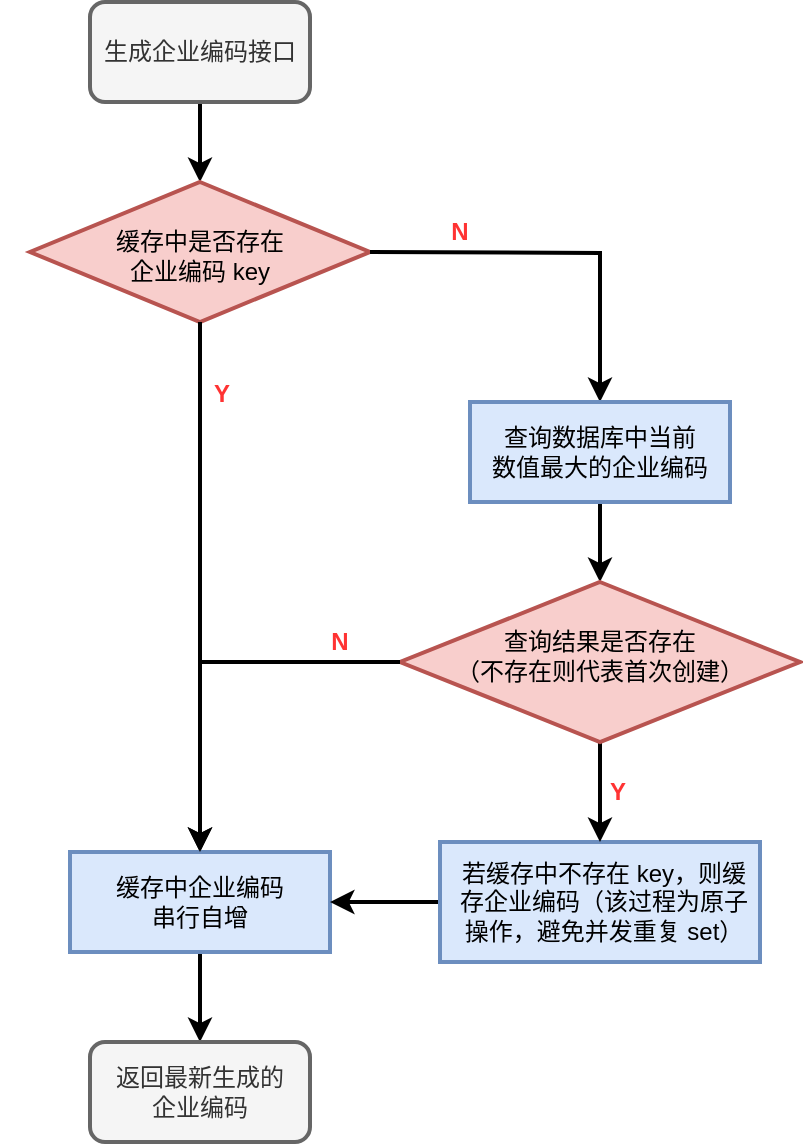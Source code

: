 <mxfile version="17.2.4" type="github"><diagram id="tmiJXrZ73r0dnNJ6r73J" name="Page-1"><mxGraphModel dx="946" dy="614" grid="1" gridSize="10" guides="1" tooltips="1" connect="1" arrows="1" fold="1" page="1" pageScale="1" pageWidth="827" pageHeight="1169" math="0" shadow="0"><root><mxCell id="0"/><mxCell id="1" parent="0"/><mxCell id="1qDgLhb4hzrxyd77R_LJ-22" style="edgeStyle=orthogonalEdgeStyle;rounded=0;sketch=0;orthogonalLoop=1;jettySize=auto;html=1;entryX=0.5;entryY=0;entryDx=0;entryDy=0;shadow=0;fontColor=#FF3333;strokeWidth=2;" edge="1" parent="1" source="1qDgLhb4hzrxyd77R_LJ-1" target="1qDgLhb4hzrxyd77R_LJ-2"><mxGeometry relative="1" as="geometry"/></mxCell><mxCell id="1qDgLhb4hzrxyd77R_LJ-1" value="生成企业编码接口" style="rounded=1;whiteSpace=wrap;html=1;fillColor=#f5f5f5;strokeColor=#666666;fontColor=#333333;strokeWidth=2;" vertex="1" parent="1"><mxGeometry x="340" y="80" width="110" height="50" as="geometry"/></mxCell><mxCell id="1qDgLhb4hzrxyd77R_LJ-2" value="" style="rhombus;whiteSpace=wrap;html=1;fillColor=#f8cecc;strokeColor=#b85450;strokeWidth=2;" vertex="1" parent="1"><mxGeometry x="310" y="170" width="170" height="70" as="geometry"/></mxCell><mxCell id="1qDgLhb4hzrxyd77R_LJ-20" style="edgeStyle=orthogonalEdgeStyle;rounded=0;orthogonalLoop=1;jettySize=auto;html=1;entryX=0.5;entryY=0;entryDx=0;entryDy=0;shadow=0;sketch=0;strokeWidth=2;" edge="1" parent="1" target="1qDgLhb4hzrxyd77R_LJ-4"><mxGeometry relative="1" as="geometry"><mxPoint x="480" y="205" as="sourcePoint"/><mxPoint x="595" y="275" as="targetPoint"/></mxGeometry></mxCell><mxCell id="1qDgLhb4hzrxyd77R_LJ-30" style="edgeStyle=orthogonalEdgeStyle;rounded=0;sketch=0;orthogonalLoop=1;jettySize=auto;html=1;entryX=0.5;entryY=0;entryDx=0;entryDy=0;shadow=0;fontColor=#FF3333;exitX=0.5;exitY=1;exitDx=0;exitDy=0;strokeWidth=2;" edge="1" parent="1" source="1qDgLhb4hzrxyd77R_LJ-2" target="1qDgLhb4hzrxyd77R_LJ-8"><mxGeometry relative="1" as="geometry"/></mxCell><mxCell id="1qDgLhb4hzrxyd77R_LJ-3" value="缓存中是否存在&lt;br&gt;企业编码 key" style="text;html=1;strokeColor=none;fillColor=none;align=center;verticalAlign=middle;whiteSpace=wrap;rounded=0;" vertex="1" parent="1"><mxGeometry x="295" y="192" width="200" height="30" as="geometry"/></mxCell><mxCell id="1qDgLhb4hzrxyd77R_LJ-25" style="edgeStyle=orthogonalEdgeStyle;rounded=0;sketch=0;orthogonalLoop=1;jettySize=auto;html=1;entryX=0.5;entryY=0;entryDx=0;entryDy=0;shadow=0;fontColor=#FF3333;strokeWidth=2;" edge="1" parent="1" source="1qDgLhb4hzrxyd77R_LJ-4" target="1qDgLhb4hzrxyd77R_LJ-18"><mxGeometry relative="1" as="geometry"/></mxCell><mxCell id="1qDgLhb4hzrxyd77R_LJ-4" value="" style="rounded=0;whiteSpace=wrap;html=1;fillColor=#dae8fc;strokeColor=#6c8ebf;strokeWidth=2;" vertex="1" parent="1"><mxGeometry x="530" y="280" width="130" height="50" as="geometry"/></mxCell><mxCell id="1qDgLhb4hzrxyd77R_LJ-5" value="查询数据库中当前&lt;br&gt;数值最大的企业编码" style="text;html=1;strokeColor=none;fillColor=none;align=center;verticalAlign=middle;whiteSpace=wrap;rounded=0;" vertex="1" parent="1"><mxGeometry x="540" y="290" width="110" height="30" as="geometry"/></mxCell><mxCell id="1qDgLhb4hzrxyd77R_LJ-33" style="edgeStyle=orthogonalEdgeStyle;rounded=0;sketch=0;orthogonalLoop=1;jettySize=auto;html=1;entryX=0.5;entryY=0;entryDx=0;entryDy=0;shadow=0;fontColor=#FF3333;strokeWidth=2;" edge="1" parent="1" source="1qDgLhb4hzrxyd77R_LJ-8" target="1qDgLhb4hzrxyd77R_LJ-11"><mxGeometry relative="1" as="geometry"/></mxCell><mxCell id="1qDgLhb4hzrxyd77R_LJ-8" value="" style="rounded=0;whiteSpace=wrap;html=1;fillColor=#dae8fc;strokeColor=#6c8ebf;strokeWidth=2;" vertex="1" parent="1"><mxGeometry x="330" y="505" width="130" height="50" as="geometry"/></mxCell><mxCell id="1qDgLhb4hzrxyd77R_LJ-7" value="缓存中企业编码&lt;br&gt;串行自增" style="text;html=1;strokeColor=none;fillColor=none;align=center;verticalAlign=middle;whiteSpace=wrap;rounded=0;" vertex="1" parent="1"><mxGeometry x="330" y="515" width="130" height="30" as="geometry"/></mxCell><mxCell id="1qDgLhb4hzrxyd77R_LJ-11" value="返回最新生成的&lt;br&gt;企业编码" style="rounded=1;whiteSpace=wrap;html=1;fillColor=#f5f5f5;fontColor=#333333;strokeColor=#666666;strokeWidth=2;" vertex="1" parent="1"><mxGeometry x="340" y="600" width="110" height="50" as="geometry"/></mxCell><mxCell id="1qDgLhb4hzrxyd77R_LJ-28" style="edgeStyle=orthogonalEdgeStyle;rounded=0;sketch=0;orthogonalLoop=1;jettySize=auto;html=1;entryX=1;entryY=0.5;entryDx=0;entryDy=0;shadow=0;fontColor=#FF3333;strokeWidth=2;" edge="1" parent="1" source="1qDgLhb4hzrxyd77R_LJ-13" target="1qDgLhb4hzrxyd77R_LJ-7"><mxGeometry relative="1" as="geometry"/></mxCell><mxCell id="1qDgLhb4hzrxyd77R_LJ-13" value="" style="rounded=0;whiteSpace=wrap;html=1;fillColor=#dae8fc;strokeColor=#6c8ebf;strokeWidth=2;" vertex="1" parent="1"><mxGeometry x="515" y="500" width="160" height="60" as="geometry"/></mxCell><mxCell id="1qDgLhb4hzrxyd77R_LJ-14" value="若缓存中不存在 key，则缓存企业编码（该过程为原子操作，避免并发重复 set）" style="text;html=1;strokeColor=none;fillColor=none;align=center;verticalAlign=middle;whiteSpace=wrap;rounded=0;" vertex="1" parent="1"><mxGeometry x="522.5" y="515" width="147.5" height="30" as="geometry"/></mxCell><mxCell id="1qDgLhb4hzrxyd77R_LJ-26" style="edgeStyle=orthogonalEdgeStyle;rounded=0;sketch=0;orthogonalLoop=1;jettySize=auto;html=1;entryX=0.5;entryY=0;entryDx=0;entryDy=0;shadow=0;fontColor=#FF3333;strokeWidth=2;" edge="1" parent="1" source="1qDgLhb4hzrxyd77R_LJ-18" target="1qDgLhb4hzrxyd77R_LJ-13"><mxGeometry relative="1" as="geometry"/></mxCell><mxCell id="1qDgLhb4hzrxyd77R_LJ-18" value="" style="rhombus;whiteSpace=wrap;html=1;fillColor=#f8cecc;strokeColor=#b85450;strokeWidth=2;" vertex="1" parent="1"><mxGeometry x="495" y="370" width="200" height="80" as="geometry"/></mxCell><mxCell id="1qDgLhb4hzrxyd77R_LJ-29" style="edgeStyle=orthogonalEdgeStyle;rounded=0;sketch=0;orthogonalLoop=1;jettySize=auto;html=1;entryX=0.5;entryY=0;entryDx=0;entryDy=0;shadow=0;fontColor=#FF3333;strokeWidth=2;" edge="1" parent="1" source="1qDgLhb4hzrxyd77R_LJ-19" target="1qDgLhb4hzrxyd77R_LJ-8"><mxGeometry relative="1" as="geometry"><Array as="points"><mxPoint x="395" y="410"/></Array></mxGeometry></mxCell><mxCell id="1qDgLhb4hzrxyd77R_LJ-19" value="查询结果是否存在&lt;br&gt;（不存在则代表首次创建）" style="text;html=1;strokeColor=none;fillColor=none;align=center;verticalAlign=middle;whiteSpace=wrap;rounded=0;" vertex="1" parent="1"><mxGeometry x="495" y="392" width="200" height="30" as="geometry"/></mxCell><mxCell id="1qDgLhb4hzrxyd77R_LJ-21" value="N" style="text;html=1;strokeColor=none;fillColor=none;align=center;verticalAlign=middle;whiteSpace=wrap;rounded=0;fontStyle=1;fontColor=#FF3333;" vertex="1" parent="1"><mxGeometry x="495" y="180" width="60" height="30" as="geometry"/></mxCell><mxCell id="1qDgLhb4hzrxyd77R_LJ-27" value="Y" style="text;html=1;strokeColor=none;fillColor=none;align=center;verticalAlign=middle;whiteSpace=wrap;rounded=0;fontStyle=1;fontColor=#FF3333;" vertex="1" parent="1"><mxGeometry x="574" y="460" width="60" height="30" as="geometry"/></mxCell><mxCell id="1qDgLhb4hzrxyd77R_LJ-31" value="N" style="text;html=1;strokeColor=none;fillColor=none;align=center;verticalAlign=middle;whiteSpace=wrap;rounded=0;fontStyle=1;fontColor=#FF3333;" vertex="1" parent="1"><mxGeometry x="435" y="385" width="60" height="30" as="geometry"/></mxCell><mxCell id="1qDgLhb4hzrxyd77R_LJ-34" value="Y" style="text;html=1;strokeColor=none;fillColor=none;align=center;verticalAlign=middle;whiteSpace=wrap;rounded=0;fontStyle=1;fontColor=#FF3333;" vertex="1" parent="1"><mxGeometry x="376" y="261" width="60" height="30" as="geometry"/></mxCell></root></mxGraphModel></diagram></mxfile>